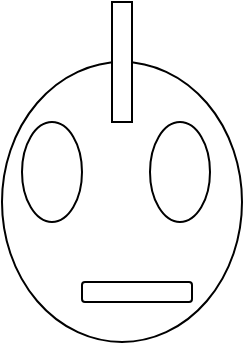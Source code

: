 <mxfile version="24.7.6">
  <diagram name="第 1 页" id="IptMsj_JVqINDQHC9fRl">
    <mxGraphModel dx="1050" dy="653" grid="1" gridSize="10" guides="1" tooltips="1" connect="1" arrows="1" fold="1" page="1" pageScale="1" pageWidth="827" pageHeight="1169" math="0" shadow="0">
      <root>
        <mxCell id="0" />
        <mxCell id="1" parent="0" />
        <mxCell id="aS3YwUAx56ExwdxyBNpk-1" value="" style="ellipse;whiteSpace=wrap;html=1;" vertex="1" parent="1">
          <mxGeometry x="340" y="230" width="120" height="140" as="geometry" />
        </mxCell>
        <mxCell id="aS3YwUAx56ExwdxyBNpk-2" value="" style="ellipse;whiteSpace=wrap;html=1;" vertex="1" parent="1">
          <mxGeometry x="350" y="260" width="30" height="50" as="geometry" />
        </mxCell>
        <mxCell id="aS3YwUAx56ExwdxyBNpk-3" value="" style="ellipse;whiteSpace=wrap;html=1;" vertex="1" parent="1">
          <mxGeometry x="414" y="260" width="30" height="50" as="geometry" />
        </mxCell>
        <mxCell id="aS3YwUAx56ExwdxyBNpk-4" value="" style="rounded=0;whiteSpace=wrap;html=1;" vertex="1" parent="1">
          <mxGeometry x="395" y="200" width="10" height="60" as="geometry" />
        </mxCell>
        <mxCell id="aS3YwUAx56ExwdxyBNpk-5" value="" style="rounded=1;whiteSpace=wrap;html=1;" vertex="1" parent="1">
          <mxGeometry x="380" y="340" width="55" height="10" as="geometry" />
        </mxCell>
      </root>
    </mxGraphModel>
  </diagram>
</mxfile>
